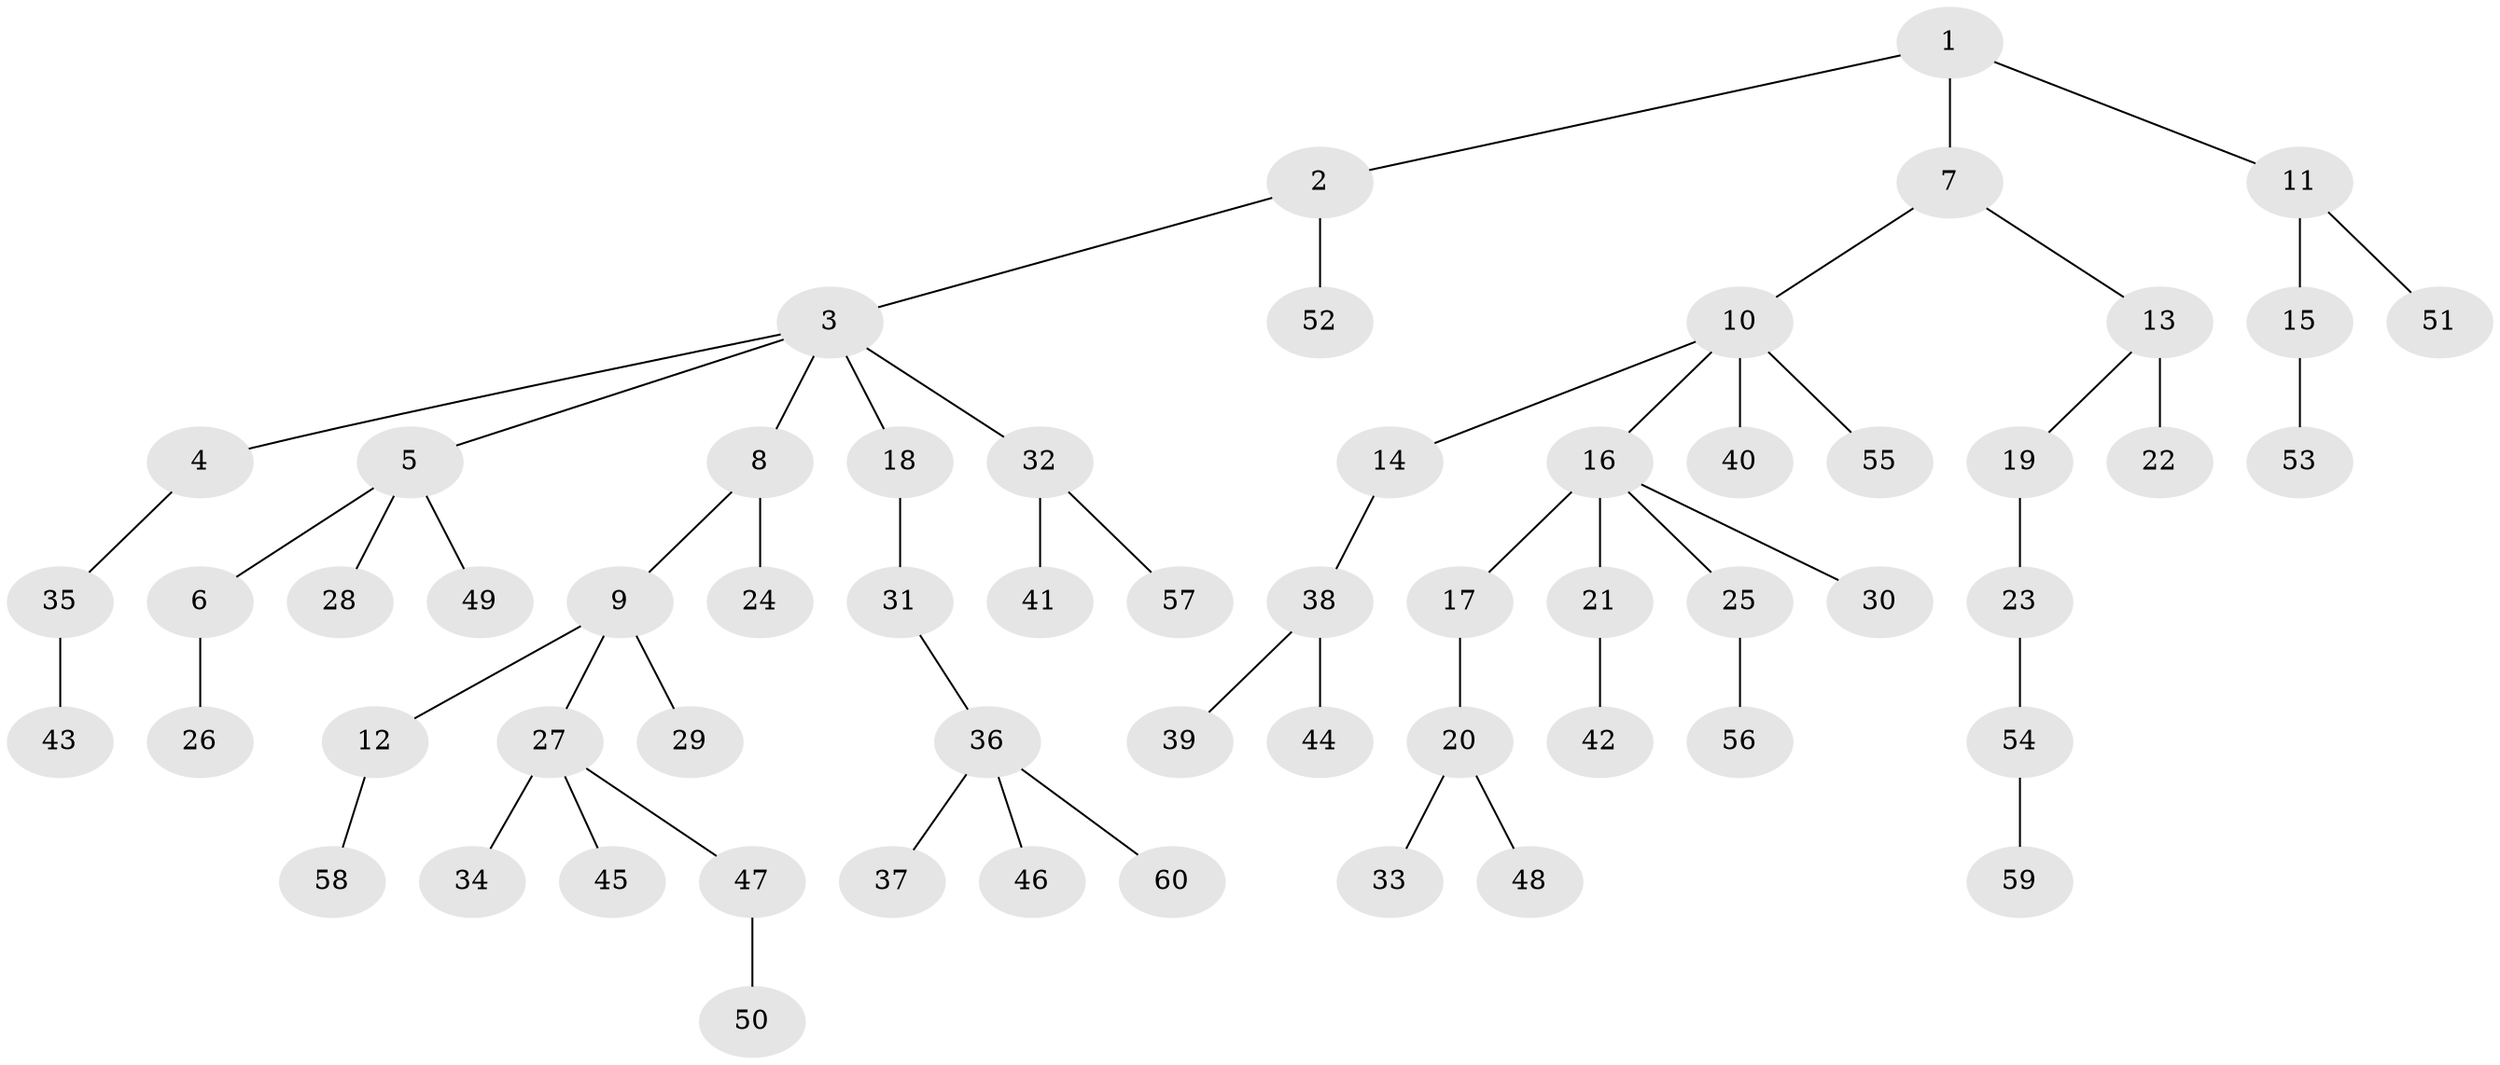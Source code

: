 // original degree distribution, {4: 0.08080808080808081, 3: 0.09090909090909091, 6: 0.04040404040404041, 2: 0.23232323232323232, 5: 0.030303030303030304, 1: 0.5252525252525253}
// Generated by graph-tools (version 1.1) at 2025/51/03/04/25 22:51:40]
// undirected, 60 vertices, 59 edges
graph export_dot {
  node [color=gray90,style=filled];
  1;
  2;
  3;
  4;
  5;
  6;
  7;
  8;
  9;
  10;
  11;
  12;
  13;
  14;
  15;
  16;
  17;
  18;
  19;
  20;
  21;
  22;
  23;
  24;
  25;
  26;
  27;
  28;
  29;
  30;
  31;
  32;
  33;
  34;
  35;
  36;
  37;
  38;
  39;
  40;
  41;
  42;
  43;
  44;
  45;
  46;
  47;
  48;
  49;
  50;
  51;
  52;
  53;
  54;
  55;
  56;
  57;
  58;
  59;
  60;
  1 -- 2 [weight=1.0];
  1 -- 7 [weight=1.0];
  1 -- 11 [weight=1.0];
  2 -- 3 [weight=1.0];
  2 -- 52 [weight=1.0];
  3 -- 4 [weight=1.0];
  3 -- 5 [weight=1.0];
  3 -- 8 [weight=1.0];
  3 -- 18 [weight=1.0];
  3 -- 32 [weight=1.0];
  4 -- 35 [weight=1.0];
  5 -- 6 [weight=1.0];
  5 -- 28 [weight=1.0];
  5 -- 49 [weight=1.0];
  6 -- 26 [weight=1.0];
  7 -- 10 [weight=1.0];
  7 -- 13 [weight=1.0];
  8 -- 9 [weight=1.0];
  8 -- 24 [weight=1.0];
  9 -- 12 [weight=1.0];
  9 -- 27 [weight=1.0];
  9 -- 29 [weight=1.0];
  10 -- 14 [weight=1.0];
  10 -- 16 [weight=1.0];
  10 -- 40 [weight=1.0];
  10 -- 55 [weight=1.0];
  11 -- 15 [weight=1.0];
  11 -- 51 [weight=1.0];
  12 -- 58 [weight=1.0];
  13 -- 19 [weight=1.0];
  13 -- 22 [weight=3.0];
  14 -- 38 [weight=1.0];
  15 -- 53 [weight=1.0];
  16 -- 17 [weight=1.0];
  16 -- 21 [weight=1.0];
  16 -- 25 [weight=1.0];
  16 -- 30 [weight=1.0];
  17 -- 20 [weight=1.0];
  18 -- 31 [weight=1.0];
  19 -- 23 [weight=1.0];
  20 -- 33 [weight=1.0];
  20 -- 48 [weight=1.0];
  21 -- 42 [weight=1.0];
  23 -- 54 [weight=1.0];
  25 -- 56 [weight=1.0];
  27 -- 34 [weight=2.0];
  27 -- 45 [weight=1.0];
  27 -- 47 [weight=1.0];
  31 -- 36 [weight=1.0];
  32 -- 41 [weight=1.0];
  32 -- 57 [weight=1.0];
  35 -- 43 [weight=1.0];
  36 -- 37 [weight=1.0];
  36 -- 46 [weight=1.0];
  36 -- 60 [weight=1.0];
  38 -- 39 [weight=1.0];
  38 -- 44 [weight=1.0];
  47 -- 50 [weight=2.0];
  54 -- 59 [weight=1.0];
}
